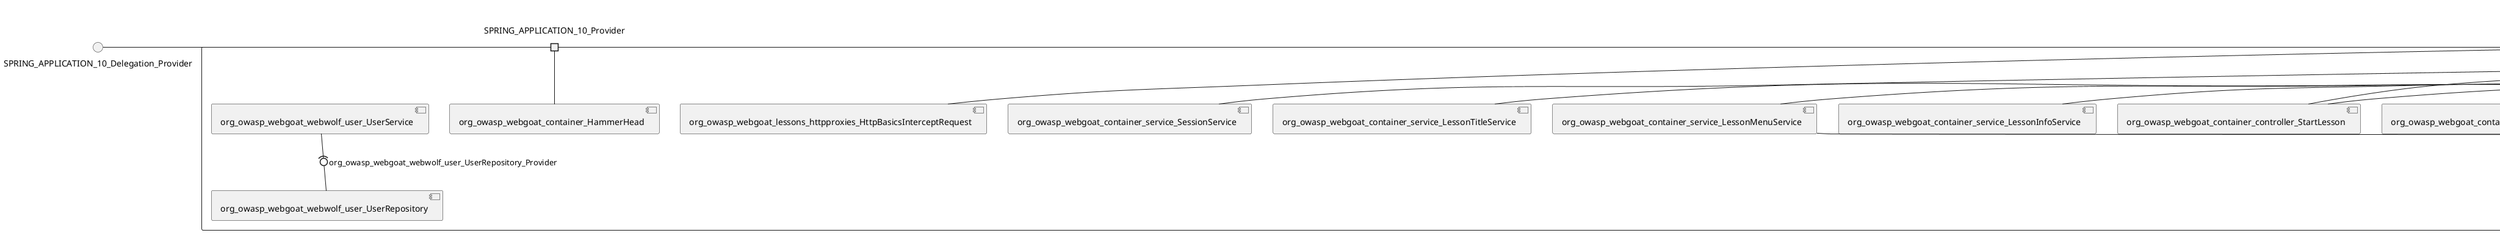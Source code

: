 @startuml
skinparam fixCircleLabelOverlapping true
skinparam componentStyle uml2
() SPRING_APPLICATION_10_Delegation_Provider
() SPRING_APPLICATION_11_Delegation_Provider
() SPRING_APPLICATION_12_Delegation_Provider
() SPRING_APPLICATION_13_Delegation_Provider
() SPRING_APPLICATION_14_Delegation_Provider
() SPRING_APPLICATION_15_Delegation_Provider
() SPRING_APPLICATION_16_Delegation_Provider
() SPRING_APPLICATION_2_Delegation_Provider
() SPRING_APPLICATION_3_Delegation_Provider
() SPRING_APPLICATION_4_Delegation_Provider
() SPRING_APPLICATION_5_Delegation_Provider
() SPRING_APPLICATION_6_Delegation_Provider
() SPRING_APPLICATION_7_Delegation_Provider
() SPRING_APPLICATION_8_Delegation_Provider
() SPRING_APPLICATION_9_Delegation_Provider
() SPRING_APPLICATION_BypassRestrictions_FieldRestrictions_POST_Delegation_Provider
() SPRING_APPLICATION_BypassRestrictions_frontendValidation_POST_Delegation_Provider
() SPRING_APPLICATION_ChromeDevTools_dummy_POST_Delegation_Provider
() SPRING_APPLICATION_ChromeDevTools_network_POST_Delegation_Provider
() SPRING_APPLICATION_CrossSiteScriptingStored_stored_xss_POST_Delegation_Provider
() SPRING_APPLICATION_CrossSiteScriptingStored_stored_xss_follow_up_POST_Delegation_Provider
() SPRING_APPLICATION_CrossSiteScripting_attack1_POST_Delegation_Provider
() SPRING_APPLICATION_CrossSiteScripting_attack3_POST_Delegation_Provider
() SPRING_APPLICATION_CrossSiteScripting_attack4_POST_Delegation_Provider
() SPRING_APPLICATION_CrossSiteScripting_attack5a_GET_Delegation_Provider
() SPRING_APPLICATION_CrossSiteScripting_attack6a_POST_Delegation_Provider
() SPRING_APPLICATION_CrossSiteScripting_dom_follow_up_POST_Delegation_Provider
() SPRING_APPLICATION_CrossSiteScripting_phone_home_xss_POST_Delegation_Provider
() SPRING_APPLICATION_CrossSiteScripting_quiz_GET_POST_Delegation_Provider
() SPRING_APPLICATION_Delegation_Provider
() SPRING_APPLICATION_GET_10_Delegation_Provider
() SPRING_APPLICATION_GET_11_Delegation_Provider
() SPRING_APPLICATION_GET_2_Delegation_Provider
() SPRING_APPLICATION_GET_3_Delegation_Provider
() SPRING_APPLICATION_GET_4_Delegation_Provider
() SPRING_APPLICATION_GET_5_Delegation_Provider
() SPRING_APPLICATION_GET_6_Delegation_Provider
() SPRING_APPLICATION_GET_7_Delegation_Provider
() SPRING_APPLICATION_GET_8_Delegation_Provider
() SPRING_APPLICATION_GET_9_Delegation_Provider
() SPRING_APPLICATION_GET_Delegation_Provider
() SPRING_APPLICATION_HtmlTampering_task_POST_Delegation_Provider
() SPRING_APPLICATION_HttpBasics_attack1_POST_Delegation_Provider
() SPRING_APPLICATION_HttpBasics_attack2_POST_Delegation_Provider
() SPRING_APPLICATION_IDOR_diff_attributes_POST_Delegation_Provider
() SPRING_APPLICATION_IDOR_login_POST_Delegation_Provider
() SPRING_APPLICATION_IDOR_profile_alt_path_POST_Delegation_Provider
() SPRING_APPLICATION_InsecureDeserialization_task_POST_Delegation_Provider
() SPRING_APPLICATION_InsecureLogin_Delegation_Provider
() SPRING_APPLICATION_JWT_decode_POST_Delegation_Provider
() SPRING_APPLICATION_JWT_jku_Delegation_Provider
() SPRING_APPLICATION_JWT_kid_Delegation_Provider
() SPRING_APPLICATION_JWT_quiz_GET_POST_Delegation_Provider
() SPRING_APPLICATION_JWT_refresh_Delegation_Provider
() SPRING_APPLICATION_JWT_secret_POST_Delegation_Provider
() SPRING_APPLICATION_JWT_votings_Delegation_Provider
() SPRING_APPLICATION_LogSpoofing_log_bleeding_POST_Delegation_Provider
() SPRING_APPLICATION_LogSpoofing_log_spoofing_POST_Delegation_Provider
() SPRING_APPLICATION_POST_10_Delegation_Provider
() SPRING_APPLICATION_POST_11_Delegation_Provider
() SPRING_APPLICATION_POST_12_Delegation_Provider
() SPRING_APPLICATION_POST_13_Delegation_Provider
() SPRING_APPLICATION_POST_14_Delegation_Provider
() SPRING_APPLICATION_POST_15_Delegation_Provider
() SPRING_APPLICATION_POST_16_Delegation_Provider
() SPRING_APPLICATION_POST_17_Delegation_Provider
() SPRING_APPLICATION_POST_18_Delegation_Provider
() SPRING_APPLICATION_POST_2_Delegation_Provider
() SPRING_APPLICATION_POST_3_Delegation_Provider
() SPRING_APPLICATION_POST_4_Delegation_Provider
() SPRING_APPLICATION_POST_5_Delegation_Provider
() SPRING_APPLICATION_POST_6_Delegation_Provider
() SPRING_APPLICATION_POST_7_Delegation_Provider
() SPRING_APPLICATION_POST_8_Delegation_Provider
() SPRING_APPLICATION_POST_9_Delegation_Provider
() SPRING_APPLICATION_POST_Delegation_Provider
() SPRING_APPLICATION_PUT_Delegation_Provider
() SPRING_APPLICATION_PasswordReset_ForgotPassword_create_password_reset_link_POST_Delegation_Provider
() SPRING_APPLICATION_PasswordReset_SecurityQuestions_POST_Delegation_Provider
() SPRING_APPLICATION_PasswordReset_reset_Delegation_Provider
() SPRING_APPLICATION_PasswordReset_simple_mail_reset_POST_Delegation_Provider
() SPRING_APPLICATION_PathTraversal_profile_picture_GET_Delegation_Provider
() SPRING_APPLICATION_PathTraversal_profile_picture_fix_GET_Delegation_Provider
() SPRING_APPLICATION_PathTraversal_profile_upload_POST_Delegation_Provider
() SPRING_APPLICATION_PathTraversal_profile_upload_fix_POST_Delegation_Provider
() SPRING_APPLICATION_PathTraversal_profile_upload_remove_user_input_POST_Delegation_Provider
() SPRING_APPLICATION_PathTraversal_random_POST_Delegation_Provider
() SPRING_APPLICATION_PathTraversal_random_picture_GET_Delegation_Provider
() SPRING_APPLICATION_PathTraversal_zip_slip_Delegation_Provider
() SPRING_APPLICATION_SSRF_task1_POST_Delegation_Provider
() SPRING_APPLICATION_SSRF_task2_POST_Delegation_Provider
() SPRING_APPLICATION_SecurePasswords_assignment_POST_Delegation_Provider
() SPRING_APPLICATION_SqlInjectionAdvanced_attack6a_POST_Delegation_Provider
() SPRING_APPLICATION_SqlInjectionAdvanced_attack6b_POST_Delegation_Provider
() SPRING_APPLICATION_SqlInjectionAdvanced_challenge_Login_POST_Delegation_Provider
() SPRING_APPLICATION_SqlInjectionAdvanced_challenge_PUT_Delegation_Provider
() SPRING_APPLICATION_SqlInjectionAdvanced_quiz_GET_POST_Delegation_Provider
() SPRING_APPLICATION_SqlInjectionMitigations_attack10a_POST_Delegation_Provider
() SPRING_APPLICATION_SqlInjectionMitigations_attack10b_POST_Delegation_Provider
() SPRING_APPLICATION_SqlInjectionMitigations_attack12a_POST_Delegation_Provider
() SPRING_APPLICATION_SqlInjectionMitigations_servers_GET_Delegation_Provider
() SPRING_APPLICATION_SqlInjection_assignment5a_POST_Delegation_Provider
() SPRING_APPLICATION_SqlInjection_assignment5b_POST_Delegation_Provider
() SPRING_APPLICATION_SqlInjection_attack10_POST_Delegation_Provider
() SPRING_APPLICATION_SqlInjection_attack2_POST_Delegation_Provider
() SPRING_APPLICATION_SqlInjection_attack3_POST_Delegation_Provider
() SPRING_APPLICATION_SqlInjection_attack4_POST_Delegation_Provider
() SPRING_APPLICATION_SqlInjection_attack5_POST_Delegation_Provider
() SPRING_APPLICATION_SqlInjection_attack8_POST_Delegation_Provider
() SPRING_APPLICATION_SqlInjection_attack9_POST_Delegation_Provider
() SPRING_APPLICATION_SqlOnlyInputValidationOnKeywords_attack_POST_Delegation_Provider
() SPRING_APPLICATION_SqlOnlyInputValidation_attack_POST_Delegation_Provider
() SPRING_APPLICATION_VulnerableComponents_attack1_POST_Delegation_Provider
() SPRING_APPLICATION_WebWolf_GET_Delegation_Provider
() SPRING_APPLICATION_WebWolf_landing_Delegation_Provider
() SPRING_APPLICATION_WebWolf_mail_Delegation_Provider
() SPRING_APPLICATION_challenge_1_POST_Delegation_Provider
() SPRING_APPLICATION_challenge_5_POST_Delegation_Provider
() SPRING_APPLICATION_challenge_7_Delegation_Provider
() SPRING_APPLICATION_challenge_8_Delegation_Provider
() SPRING_APPLICATION_challenge_logo_Delegation_Provider
() SPRING_APPLICATION_cia_quiz_GET_POST_Delegation_Provider
() SPRING_APPLICATION_clientSideFiltering_attack1_POST_Delegation_Provider
() SPRING_APPLICATION_clientSideFiltering_challenge_store_coupons_GET_Delegation_Provider
() SPRING_APPLICATION_clientSideFiltering_getItForFree_POST_Delegation_Provider
() SPRING_APPLICATION_clientSideFiltering_salaries_GET_Delegation_Provider
() SPRING_APPLICATION_crypto_encoding_basic_auth_POST_Delegation_Provider
() SPRING_APPLICATION_crypto_encoding_xor_POST_Delegation_Provider
() SPRING_APPLICATION_crypto_hashing_POST_Delegation_Provider
() SPRING_APPLICATION_crypto_secure_defaults_POST_Delegation_Provider
() SPRING_APPLICATION_crypto_signing_verify_POST_Delegation_Provider
() SPRING_APPLICATION_csrf_feedback_message_POST_Delegation_Provider
() SPRING_APPLICATION_csrf_review_POST_Delegation_Provider
() SPRING_APPLICATION_files_GET_Delegation_Provider
() SPRING_APPLICATION_fileupload_POST_Delegation_Provider
() SPRING_APPLICATION_jwt_Delegation_Provider
() SPRING_APPLICATION_landing_Delegation_Provider
() SPRING_APPLICATION_lesson_template_Delegation_Provider
() SPRING_APPLICATION_login_oauth_mvc_GET_Delegation_Provider
() SPRING_APPLICATION_mail_DELETE_GET_POST_Delegation_Provider
() SPRING_APPLICATION_register_mvc_POST_Delegation_Provider
() SPRING_APPLICATION_registration_GET_Delegation_Provider
() SPRING_APPLICATION_requests_GET_Delegation_Provider
() SPRING_APPLICATION_scoreboard_data_GET_Delegation_Provider
() SPRING_APPLICATION_server_directory_GET_Delegation_Provider
() SPRING_APPLICATION_service_debug_labels_mvc_Delegation_Provider
() SPRING_APPLICATION_service_lessonoverview_mvc_Delegation_Provider
() SPRING_APPLICATION_xxe_comments_GET_Delegation_Provider
rectangle System {
[org_owasp_webgoat_container_HammerHead] [[webgoat-webgoat.repository#_CWMjWkyIEe-FrLwojUQ86g]]
[org_owasp_webgoat_container_WebWolfRedirect] [[webgoat-webgoat.repository#_CWMjWkyIEe-FrLwojUQ86g]]
[org_owasp_webgoat_container_controller_StartLesson] [[webgoat-webgoat.repository#_CWMjWkyIEe-FrLwojUQ86g]]
[org_owasp_webgoat_container_controller_Welcome] [[webgoat-webgoat.repository#_CWMjWkyIEe-FrLwojUQ86g]]
[org_owasp_webgoat_container_i18n_PluginMessages_Provider] [[webgoat-webgoat.repository#_CWMjWkyIEe-FrLwojUQ86g]]
[org_owasp_webgoat_container_report_ReportCardController] [[webgoat-webgoat.repository#_CWMjWkyIEe-FrLwojUQ86g]]
[org_owasp_webgoat_container_service_EnvironmentService] [[webgoat-webgoat.repository#_CWMjWkyIEe-FrLwojUQ86g]]
[org_owasp_webgoat_container_service_HintService] [[webgoat-webgoat.repository#_CWMjWkyIEe-FrLwojUQ86g]]
[org_owasp_webgoat_container_service_LabelDebugService] [[webgoat-webgoat.repository#_CWMjWkyIEe-FrLwojUQ86g]]
[org_owasp_webgoat_container_service_LabelService] [[webgoat-webgoat.repository#_CWMjWkyIEe-FrLwojUQ86g]]
[org_owasp_webgoat_container_service_LessonInfoService] [[webgoat-webgoat.repository#_CWMjWkyIEe-FrLwojUQ86g]]
[org_owasp_webgoat_container_service_LessonMenuService] [[webgoat-webgoat.repository#_CWMjWkyIEe-FrLwojUQ86g]]
[org_owasp_webgoat_container_service_LessonProgressService] [[webgoat-webgoat.repository#_CWMjWkyIEe-FrLwojUQ86g]]
[org_owasp_webgoat_container_service_LessonTitleService] [[webgoat-webgoat.repository#_CWMjWkyIEe-FrLwojUQ86g]]
[org_owasp_webgoat_container_service_RestartLessonService] [[webgoat-webgoat.repository#_CWMjWkyIEe-FrLwojUQ86g]]
[org_owasp_webgoat_container_service_SessionService] [[webgoat-webgoat.repository#_CWMjWkyIEe-FrLwojUQ86g]]
[org_owasp_webgoat_container_session_UserSessionData_Provider] [[webgoat-webgoat.repository#_CWMjWkyIEe-FrLwojUQ86g]]
[org_owasp_webgoat_container_session_WebSession_Provider] [[webgoat-webgoat.repository#_CWMjWkyIEe-FrLwojUQ86g]]
[org_owasp_webgoat_container_users_RegistrationController] [[webgoat-webgoat.repository#_CWMjWkyIEe-FrLwojUQ86g]]
[org_owasp_webgoat_container_users_Scoreboard] [[webgoat-webgoat.repository#_CWMjWkyIEe-FrLwojUQ86g]]
[org_owasp_webgoat_container_users_UserProgressRepository] [[webgoat-webgoat.repository#_CWMjWkyIEe-FrLwojUQ86g]]
[org_owasp_webgoat_container_users_UserRepository] [[webgoat-webgoat.repository#_CWMjWkyIEe-FrLwojUQ86g]]
[org_owasp_webgoat_container_users_UserService] [[webgoat-webgoat.repository#_CWMjWkyIEe-FrLwojUQ86g]]
[org_owasp_webgoat_lessons_authbypass_VerifyAccount] [[webgoat-webgoat.repository#_CWMjWkyIEe-FrLwojUQ86g]]
[org_owasp_webgoat_lessons_bypassrestrictions_BypassRestrictionsFieldRestrictions] [[webgoat-webgoat.repository#_CWMjWkyIEe-FrLwojUQ86g]]
[org_owasp_webgoat_lessons_bypassrestrictions_BypassRestrictionsFrontendValidation] [[webgoat-webgoat.repository#_CWMjWkyIEe-FrLwojUQ86g]]
[org_owasp_webgoat_lessons_challenges_FlagController] [[webgoat-webgoat.repository#_CWMjWkyIEe-FrLwojUQ86g]]
[org_owasp_webgoat_lessons_challenges_challenge1_Assignment1] [[webgoat-webgoat.repository#_CWMjWkyIEe-FrLwojUQ86g]]
[org_owasp_webgoat_lessons_challenges_challenge1_ImageServlet] [[webgoat-webgoat.repository#_CWMjWkyIEe-FrLwojUQ86g]]
[org_owasp_webgoat_lessons_challenges_challenge5_Assignment5] [[webgoat-webgoat.repository#_CWMjWkyIEe-FrLwojUQ86g]]
[org_owasp_webgoat_lessons_challenges_challenge7_Assignment7] [[webgoat-webgoat.repository#_CWMjWkyIEe-FrLwojUQ86g]]
[org_owasp_webgoat_lessons_challenges_challenge8_Assignment8] [[webgoat-webgoat.repository#_CWMjWkyIEe-FrLwojUQ86g]]
[org_owasp_webgoat_lessons_chromedevtools_NetworkDummy] [[webgoat-webgoat.repository#_CWMjWkyIEe-FrLwojUQ86g]]
[org_owasp_webgoat_lessons_chromedevtools_NetworkLesson] [[webgoat-webgoat.repository#_CWMjWkyIEe-FrLwojUQ86g]]
[org_owasp_webgoat_lessons_cia_CIAQuiz] [[webgoat-webgoat.repository#_CWMjWkyIEe-FrLwojUQ86g]]
[org_owasp_webgoat_lessons_clientsidefiltering_ClientSideFilteringAssignment] [[webgoat-webgoat.repository#_CWMjWkyIEe-FrLwojUQ86g]]
[org_owasp_webgoat_lessons_clientsidefiltering_ClientSideFilteringFreeAssignment] [[webgoat-webgoat.repository#_CWMjWkyIEe-FrLwojUQ86g]]
[org_owasp_webgoat_lessons_clientsidefiltering_Salaries] [[webgoat-webgoat.repository#_CWMjWkyIEe-FrLwojUQ86g]]
[org_owasp_webgoat_lessons_clientsidefiltering_ShopEndpoint] [[webgoat-webgoat.repository#_CWMjWkyIEe-FrLwojUQ86g]]
[org_owasp_webgoat_lessons_cryptography_EncodingAssignment] [[webgoat-webgoat.repository#_CWMjWkyIEe-FrLwojUQ86g]]
[org_owasp_webgoat_lessons_cryptography_HashingAssignment] [[webgoat-webgoat.repository#_CWMjWkyIEe-FrLwojUQ86g]]
[org_owasp_webgoat_lessons_cryptography_SecureDefaultsAssignment] [[webgoat-webgoat.repository#_CWMjWkyIEe-FrLwojUQ86g]]
[org_owasp_webgoat_lessons_cryptography_SigningAssignment] [[webgoat-webgoat.repository#_CWMjWkyIEe-FrLwojUQ86g]]
[org_owasp_webgoat_lessons_cryptography_XOREncodingAssignment] [[webgoat-webgoat.repository#_CWMjWkyIEe-FrLwojUQ86g]]
[org_owasp_webgoat_lessons_csrf_CSRFConfirmFlag1] [[webgoat-webgoat.repository#_CWMjWkyIEe-FrLwojUQ86g]]
[org_owasp_webgoat_lessons_csrf_CSRFFeedback] [[webgoat-webgoat.repository#_CWMjWkyIEe-FrLwojUQ86g]]
[org_owasp_webgoat_lessons_csrf_CSRFGetFlag] [[webgoat-webgoat.repository#_CWMjWkyIEe-FrLwojUQ86g]]
[org_owasp_webgoat_lessons_csrf_CSRFLogin] [[webgoat-webgoat.repository#_CWMjWkyIEe-FrLwojUQ86g]]
[org_owasp_webgoat_lessons_csrf_ForgedReviews] [[webgoat-webgoat.repository#_CWMjWkyIEe-FrLwojUQ86g]]
[org_owasp_webgoat_lessons_csrf_ObjectMapper_Provider] [[webgoat-webgoat.repository#_CWMjWkyIEe-FrLwojUQ86g]]
[org_owasp_webgoat_lessons_deserialization_InsecureDeserializationTask] [[webgoat-webgoat.repository#_CWMjWkyIEe-FrLwojUQ86g]]
[org_owasp_webgoat_lessons_hijacksession_HijackSessionAssignment] [[webgoat-webgoat.repository#_CWMjWkyIEe-FrLwojUQ86g]]
[org_owasp_webgoat_lessons_hijacksession_cas_HijackSessionAuthenticationProvider] [[webgoat-webgoat.repository#_CWMjWkyIEe-FrLwojUQ86g]]
[org_owasp_webgoat_lessons_htmltampering_HtmlTamperingTask] [[webgoat-webgoat.repository#_CWMjWkyIEe-FrLwojUQ86g]]
[org_owasp_webgoat_lessons_httpbasics_HttpBasicsLesson] [[webgoat-webgoat.repository#_CWMjWkyIEe-FrLwojUQ86g]]
[org_owasp_webgoat_lessons_httpbasics_HttpBasicsQuiz] [[webgoat-webgoat.repository#_CWMjWkyIEe-FrLwojUQ86g]]
[org_owasp_webgoat_lessons_httpproxies_HttpBasicsInterceptRequest] [[webgoat-webgoat.repository#_CWMjWkyIEe-FrLwojUQ86g]]
[org_owasp_webgoat_lessons_idor_IDORDiffAttributes] [[webgoat-webgoat.repository#_CWMjWkyIEe-FrLwojUQ86g]]
[org_owasp_webgoat_lessons_idor_IDOREditOtherProfile] [[webgoat-webgoat.repository#_CWMjWkyIEe-FrLwojUQ86g]]
[org_owasp_webgoat_lessons_idor_IDORLogin] [[webgoat-webgoat.repository#_CWMjWkyIEe-FrLwojUQ86g]]
[org_owasp_webgoat_lessons_idor_IDORViewOtherProfile] [[webgoat-webgoat.repository#_CWMjWkyIEe-FrLwojUQ86g]]
[org_owasp_webgoat_lessons_idor_IDORViewOwnProfile] [[webgoat-webgoat.repository#_CWMjWkyIEe-FrLwojUQ86g]]
[org_owasp_webgoat_lessons_idor_IDORViewOwnProfileAltUrl] [[webgoat-webgoat.repository#_CWMjWkyIEe-FrLwojUQ86g]]
[org_owasp_webgoat_lessons_insecurelogin_InsecureLoginTask] [[webgoat-webgoat.repository#_CWMjWkyIEe-FrLwojUQ86g]]
[org_owasp_webgoat_lessons_jwt_JWTDecodeEndpoint] [[webgoat-webgoat.repository#_CWMjWkyIEe-FrLwojUQ86g]]
[org_owasp_webgoat_lessons_jwt_JWTQuiz] [[webgoat-webgoat.repository#_CWMjWkyIEe-FrLwojUQ86g]]
[org_owasp_webgoat_lessons_jwt_JWTRefreshEndpoint] [[webgoat-webgoat.repository#_CWMjWkyIEe-FrLwojUQ86g]]
[org_owasp_webgoat_lessons_jwt_JWTSecretKeyEndpoint] [[webgoat-webgoat.repository#_CWMjWkyIEe-FrLwojUQ86g]]
[org_owasp_webgoat_lessons_jwt_JWTVotesEndpoint] [[webgoat-webgoat.repository#_CWMjWkyIEe-FrLwojUQ86g]]
[org_owasp_webgoat_lessons_jwt_claimmisuse_JWTHeaderJKUEndpoint] [[webgoat-webgoat.repository#_CWMjWkyIEe-FrLwojUQ86g]]
[org_owasp_webgoat_lessons_jwt_claimmisuse_JWTHeaderKIDEndpoint] [[webgoat-webgoat.repository#_CWMjWkyIEe-FrLwojUQ86g]]
[org_owasp_webgoat_lessons_lessontemplate_SampleAttack] [[webgoat-webgoat.repository#_CWMjWkyIEe-FrLwojUQ86g]]
[org_owasp_webgoat_lessons_logging_LogBleedingTask] [[webgoat-webgoat.repository#_CWMjWkyIEe-FrLwojUQ86g]]
[org_owasp_webgoat_lessons_logging_LogSpoofingTask] [[webgoat-webgoat.repository#_CWMjWkyIEe-FrLwojUQ86g]]
[org_owasp_webgoat_lessons_missingac_MissingFunctionACHiddenMenus] [[webgoat-webgoat.repository#_CWMjWkyIEe-FrLwojUQ86g]]
[org_owasp_webgoat_lessons_missingac_MissingFunctionACUsers] [[webgoat-webgoat.repository#_CWMjWkyIEe-FrLwojUQ86g]]
[org_owasp_webgoat_lessons_missingac_MissingFunctionACYourHash] [[webgoat-webgoat.repository#_CWMjWkyIEe-FrLwojUQ86g]]
[org_owasp_webgoat_lessons_missingac_MissingFunctionACYourHashAdmin] [[webgoat-webgoat.repository#_CWMjWkyIEe-FrLwojUQ86g]]
[org_owasp_webgoat_lessons_passwordreset_QuestionsAssignment] [[webgoat-webgoat.repository#_CWMjWkyIEe-FrLwojUQ86g]]
[org_owasp_webgoat_lessons_passwordreset_ResetLinkAssignment] [[webgoat-webgoat.repository#_CWMjWkyIEe-FrLwojUQ86g]]
[org_owasp_webgoat_lessons_passwordreset_ResetLinkAssignmentForgotPassword] [[webgoat-webgoat.repository#_CWMjWkyIEe-FrLwojUQ86g]]
[org_owasp_webgoat_lessons_passwordreset_SecurityQuestionAssignment] [[webgoat-webgoat.repository#_CWMjWkyIEe-FrLwojUQ86g]]
[org_owasp_webgoat_lessons_passwordreset_SimpleMailAssignment] [[webgoat-webgoat.repository#_CWMjWkyIEe-FrLwojUQ86g]]
[org_owasp_webgoat_lessons_passwordreset_TriedQuestions] [[webgoat-webgoat.repository#_CWMjWkyIEe-FrLwojUQ86g]]
[org_owasp_webgoat_lessons_pathtraversal_ProfileUpload] [[webgoat-webgoat.repository#_CWMjWkyIEe-FrLwojUQ86g]]
[org_owasp_webgoat_lessons_pathtraversal_ProfileUploadFix] [[webgoat-webgoat.repository#_CWMjWkyIEe-FrLwojUQ86g]]
[org_owasp_webgoat_lessons_pathtraversal_ProfileUploadRemoveUserInput] [[webgoat-webgoat.repository#_CWMjWkyIEe-FrLwojUQ86g]]
[org_owasp_webgoat_lessons_pathtraversal_ProfileUploadRetrieval] [[webgoat-webgoat.repository#_CWMjWkyIEe-FrLwojUQ86g]]
[org_owasp_webgoat_lessons_pathtraversal_ProfileZipSlip] [[webgoat-webgoat.repository#_CWMjWkyIEe-FrLwojUQ86g]]
[org_owasp_webgoat_lessons_securepasswords_SecurePasswordsAssignment] [[webgoat-webgoat.repository#_CWMjWkyIEe-FrLwojUQ86g]]
[org_owasp_webgoat_lessons_spoofcookie_SpoofCookieAssignment] [[webgoat-webgoat.repository#_CWMjWkyIEe-FrLwojUQ86g]]
[org_owasp_webgoat_lessons_sqlinjection_advanced_SqlInjectionChallenge] [[webgoat-webgoat.repository#_CWMjWkyIEe-FrLwojUQ86g]]
[org_owasp_webgoat_lessons_sqlinjection_advanced_SqlInjectionChallengeLogin] [[webgoat-webgoat.repository#_CWMjWkyIEe-FrLwojUQ86g]]
[org_owasp_webgoat_lessons_sqlinjection_advanced_SqlInjectionLesson6a] [[webgoat-webgoat.repository#_CWMjWkyIEe-FrLwojUQ86g]]
[org_owasp_webgoat_lessons_sqlinjection_advanced_SqlInjectionLesson6b] [[webgoat-webgoat.repository#_CWMjWkyIEe-FrLwojUQ86g]]
[org_owasp_webgoat_lessons_sqlinjection_advanced_SqlInjectionQuiz] [[webgoat-webgoat.repository#_CWMjWkyIEe-FrLwojUQ86g]]
[org_owasp_webgoat_lessons_sqlinjection_introduction_SqlInjectionLesson10] [[webgoat-webgoat.repository#_CWMjWkyIEe-FrLwojUQ86g]]
[org_owasp_webgoat_lessons_sqlinjection_introduction_SqlInjectionLesson2] [[webgoat-webgoat.repository#_CWMjWkyIEe-FrLwojUQ86g]]
[org_owasp_webgoat_lessons_sqlinjection_introduction_SqlInjectionLesson3] [[webgoat-webgoat.repository#_CWMjWkyIEe-FrLwojUQ86g]]
[org_owasp_webgoat_lessons_sqlinjection_introduction_SqlInjectionLesson4] [[webgoat-webgoat.repository#_CWMjWkyIEe-FrLwojUQ86g]]
[org_owasp_webgoat_lessons_sqlinjection_introduction_SqlInjectionLesson5] [[webgoat-webgoat.repository#_CWMjWkyIEe-FrLwojUQ86g]]
[org_owasp_webgoat_lessons_sqlinjection_introduction_SqlInjectionLesson5a] [[webgoat-webgoat.repository#_CWMjWkyIEe-FrLwojUQ86g]]
[org_owasp_webgoat_lessons_sqlinjection_introduction_SqlInjectionLesson5b] [[webgoat-webgoat.repository#_CWMjWkyIEe-FrLwojUQ86g]]
[org_owasp_webgoat_lessons_sqlinjection_introduction_SqlInjectionLesson8] [[webgoat-webgoat.repository#_CWMjWkyIEe-FrLwojUQ86g]]
[org_owasp_webgoat_lessons_sqlinjection_introduction_SqlInjectionLesson9] [[webgoat-webgoat.repository#_CWMjWkyIEe-FrLwojUQ86g]]
[org_owasp_webgoat_lessons_sqlinjection_mitigation_Servers] [[webgoat-webgoat.repository#_CWMjWkyIEe-FrLwojUQ86g]]
[org_owasp_webgoat_lessons_sqlinjection_mitigation_SqlInjectionLesson10a] [[webgoat-webgoat.repository#_CWMjWkyIEe-FrLwojUQ86g]]
[org_owasp_webgoat_lessons_sqlinjection_mitigation_SqlInjectionLesson10b] [[webgoat-webgoat.repository#_CWMjWkyIEe-FrLwojUQ86g]]
[org_owasp_webgoat_lessons_sqlinjection_mitigation_SqlInjectionLesson13] [[webgoat-webgoat.repository#_CWMjWkyIEe-FrLwojUQ86g]]
[org_owasp_webgoat_lessons_sqlinjection_mitigation_SqlOnlyInputValidation] [[webgoat-webgoat.repository#_CWMjWkyIEe-FrLwojUQ86g]]
[org_owasp_webgoat_lessons_sqlinjection_mitigation_SqlOnlyInputValidationOnKeywords] [[webgoat-webgoat.repository#_CWMjWkyIEe-FrLwojUQ86g]]
[org_owasp_webgoat_lessons_ssrf_SSRFTask1] [[webgoat-webgoat.repository#_CWMjWkyIEe-FrLwojUQ86g]]
[org_owasp_webgoat_lessons_ssrf_SSRFTask2] [[webgoat-webgoat.repository#_CWMjWkyIEe-FrLwojUQ86g]]
[org_owasp_webgoat_lessons_vulnerablecomponents_VulnerableComponentsLesson] [[webgoat-webgoat.repository#_CWMjWkyIEe-FrLwojUQ86g]]
[org_owasp_webgoat_lessons_webwolfintroduction_LandingAssignment] [[webgoat-webgoat.repository#_CWMjWkyIEe-FrLwojUQ86g]]
[org_owasp_webgoat_lessons_webwolfintroduction_MailAssignment] [[webgoat-webgoat.repository#_CWMjWkyIEe-FrLwojUQ86g]]
[org_owasp_webgoat_lessons_xss_CrossSiteScriptingLesson1] [[webgoat-webgoat.repository#_CWMjWkyIEe-FrLwojUQ86g]]
[org_owasp_webgoat_lessons_xss_CrossSiteScriptingLesson3] [[webgoat-webgoat.repository#_CWMjWkyIEe-FrLwojUQ86g]]
[org_owasp_webgoat_lessons_xss_CrossSiteScriptingLesson4] [[webgoat-webgoat.repository#_CWMjWkyIEe-FrLwojUQ86g]]
[org_owasp_webgoat_lessons_xss_CrossSiteScriptingLesson5a] [[webgoat-webgoat.repository#_CWMjWkyIEe-FrLwojUQ86g]]
[org_owasp_webgoat_lessons_xss_CrossSiteScriptingLesson6a] [[webgoat-webgoat.repository#_CWMjWkyIEe-FrLwojUQ86g]]
[org_owasp_webgoat_lessons_xss_CrossSiteScriptingQuiz] [[webgoat-webgoat.repository#_CWMjWkyIEe-FrLwojUQ86g]]
[org_owasp_webgoat_lessons_xss_DOMCrossSiteScripting] [[webgoat-webgoat.repository#_CWMjWkyIEe-FrLwojUQ86g]]
[org_owasp_webgoat_lessons_xss_DOMCrossSiteScriptingVerifier] [[webgoat-webgoat.repository#_CWMjWkyIEe-FrLwojUQ86g]]
[org_owasp_webgoat_lessons_xss_stored_StoredCrossSiteScriptingVerifier] [[webgoat-webgoat.repository#_CWMjWkyIEe-FrLwojUQ86g]]
[org_owasp_webgoat_lessons_xss_stored_StoredXssComments] [[webgoat-webgoat.repository#_CWMjWkyIEe-FrLwojUQ86g]]
[org_owasp_webgoat_lessons_xxe_BlindSendFileAssignment] [[webgoat-webgoat.repository#_CWMjWkyIEe-FrLwojUQ86g]]
[org_owasp_webgoat_lessons_xxe_CommentsCache] [[webgoat-webgoat.repository#_CWMjWkyIEe-FrLwojUQ86g]]
[org_owasp_webgoat_lessons_xxe_CommentsEndpoint] [[webgoat-webgoat.repository#_CWMjWkyIEe-FrLwojUQ86g]]
[org_owasp_webgoat_lessons_xxe_ContentTypeAssignment] [[webgoat-webgoat.repository#_CWMjWkyIEe-FrLwojUQ86g]]
[org_owasp_webgoat_lessons_xxe_SimpleXXE] [[webgoat-webgoat.repository#_CWMjWkyIEe-FrLwojUQ86g]]
[org_owasp_webgoat_webwolf_FileServer] [[webgoat-webgoat.repository#_CWMjWkyIEe-FrLwojUQ86g]]
[org_owasp_webgoat_webwolf_jwt_JWTController] [[webgoat-webgoat.repository#_CWMjWkyIEe-FrLwojUQ86g]]
[org_owasp_webgoat_webwolf_mailbox_MailboxController] [[webgoat-webgoat.repository#_CWMjWkyIEe-FrLwojUQ86g]]
[org_owasp_webgoat_webwolf_mailbox_MailboxRepository] [[webgoat-webgoat.repository#_CWMjWkyIEe-FrLwojUQ86g]]
[org_owasp_webgoat_webwolf_requests_LandingPage] [[webgoat-webgoat.repository#_CWMjWkyIEe-FrLwojUQ86g]]
[org_owasp_webgoat_webwolf_requests_Requests] [[webgoat-webgoat.repository#_CWMjWkyIEe-FrLwojUQ86g]]
[org_owasp_webgoat_webwolf_user_UserRepository] [[webgoat-webgoat.repository#_CWMjWkyIEe-FrLwojUQ86g]]
[org_owasp_webgoat_webwolf_user_UserService] [[webgoat-webgoat.repository#_CWMjWkyIEe-FrLwojUQ86g]]
port SPRING_APPLICATION_10_Provider
SPRING_APPLICATION_10_Delegation_Provider - SPRING_APPLICATION_10_Provider
SPRING_APPLICATION_10_Provider - [org_owasp_webgoat_container_HammerHead]
port SPRING_APPLICATION_11_Provider
SPRING_APPLICATION_11_Delegation_Provider - SPRING_APPLICATION_11_Provider
SPRING_APPLICATION_11_Provider - [org_owasp_webgoat_lessons_httpproxies_HttpBasicsInterceptRequest]
port SPRING_APPLICATION_12_Provider
SPRING_APPLICATION_12_Delegation_Provider - SPRING_APPLICATION_12_Provider
SPRING_APPLICATION_12_Provider - [org_owasp_webgoat_container_service_LabelDebugService]
port SPRING_APPLICATION_13_Provider
SPRING_APPLICATION_13_Delegation_Provider - SPRING_APPLICATION_13_Provider
SPRING_APPLICATION_13_Provider - [org_owasp_webgoat_container_service_SessionService]
port SPRING_APPLICATION_14_Provider
SPRING_APPLICATION_14_Delegation_Provider - SPRING_APPLICATION_14_Provider
SPRING_APPLICATION_14_Provider - [org_owasp_webgoat_container_service_LessonTitleService]
port SPRING_APPLICATION_15_Provider
SPRING_APPLICATION_15_Delegation_Provider - SPRING_APPLICATION_15_Provider
SPRING_APPLICATION_15_Provider - [org_owasp_webgoat_lessons_cryptography_SigningAssignment]
port SPRING_APPLICATION_16_Provider
SPRING_APPLICATION_16_Delegation_Provider - SPRING_APPLICATION_16_Provider
SPRING_APPLICATION_16_Provider - [org_owasp_webgoat_lessons_xxe_SimpleXXE]
port SPRING_APPLICATION_2_Provider
SPRING_APPLICATION_2_Delegation_Provider - SPRING_APPLICATION_2_Provider
SPRING_APPLICATION_2_Provider - [org_owasp_webgoat_container_service_LessonMenuService]
port SPRING_APPLICATION_3_Provider
SPRING_APPLICATION_3_Delegation_Provider - SPRING_APPLICATION_3_Provider
SPRING_APPLICATION_3_Provider - [org_owasp_webgoat_container_service_LessonInfoService]
port SPRING_APPLICATION_4_Provider
SPRING_APPLICATION_4_Delegation_Provider - SPRING_APPLICATION_4_Provider
SPRING_APPLICATION_4_Provider - [org_owasp_webgoat_container_controller_StartLesson]
port SPRING_APPLICATION_5_Provider
SPRING_APPLICATION_5_Delegation_Provider - SPRING_APPLICATION_5_Provider
SPRING_APPLICATION_5_Provider - [org_owasp_webgoat_lessons_jwt_JWTSecretKeyEndpoint]
port SPRING_APPLICATION_6_Provider
SPRING_APPLICATION_6_Delegation_Provider - SPRING_APPLICATION_6_Provider
SPRING_APPLICATION_6_Provider - [org_owasp_webgoat_webwolf_FileServer]
port SPRING_APPLICATION_7_Provider
SPRING_APPLICATION_7_Delegation_Provider - SPRING_APPLICATION_7_Provider
SPRING_APPLICATION_7_Provider - [org_owasp_webgoat_container_controller_StartLesson]
port SPRING_APPLICATION_8_Provider
SPRING_APPLICATION_8_Delegation_Provider - SPRING_APPLICATION_8_Provider
SPRING_APPLICATION_8_Provider - [org_owasp_webgoat_lessons_cryptography_HashingAssignment]
port SPRING_APPLICATION_9_Provider
SPRING_APPLICATION_9_Delegation_Provider - SPRING_APPLICATION_9_Provider
SPRING_APPLICATION_9_Provider - [org_owasp_webgoat_container_service_RestartLessonService]
port SPRING_APPLICATION_BypassRestrictions_FieldRestrictions_POST_Provider
SPRING_APPLICATION_BypassRestrictions_FieldRestrictions_POST_Delegation_Provider - SPRING_APPLICATION_BypassRestrictions_FieldRestrictions_POST_Provider
SPRING_APPLICATION_BypassRestrictions_FieldRestrictions_POST_Provider - [org_owasp_webgoat_lessons_bypassrestrictions_BypassRestrictionsFieldRestrictions]
port SPRING_APPLICATION_BypassRestrictions_frontendValidation_POST_Provider
SPRING_APPLICATION_BypassRestrictions_frontendValidation_POST_Delegation_Provider - SPRING_APPLICATION_BypassRestrictions_frontendValidation_POST_Provider
SPRING_APPLICATION_BypassRestrictions_frontendValidation_POST_Provider - [org_owasp_webgoat_lessons_bypassrestrictions_BypassRestrictionsFrontendValidation]
port SPRING_APPLICATION_ChromeDevTools_dummy_POST_Provider
SPRING_APPLICATION_ChromeDevTools_dummy_POST_Delegation_Provider - SPRING_APPLICATION_ChromeDevTools_dummy_POST_Provider
SPRING_APPLICATION_ChromeDevTools_dummy_POST_Provider - [org_owasp_webgoat_lessons_chromedevtools_NetworkDummy]
port SPRING_APPLICATION_ChromeDevTools_network_POST_Provider
SPRING_APPLICATION_ChromeDevTools_network_POST_Delegation_Provider - SPRING_APPLICATION_ChromeDevTools_network_POST_Provider
SPRING_APPLICATION_ChromeDevTools_network_POST_Provider - [org_owasp_webgoat_lessons_chromedevtools_NetworkLesson]
port SPRING_APPLICATION_CrossSiteScriptingStored_stored_xss_POST_Provider
SPRING_APPLICATION_CrossSiteScriptingStored_stored_xss_POST_Delegation_Provider - SPRING_APPLICATION_CrossSiteScriptingStored_stored_xss_POST_Provider
SPRING_APPLICATION_CrossSiteScriptingStored_stored_xss_POST_Provider - [org_owasp_webgoat_lessons_xss_stored_StoredXssComments]
port SPRING_APPLICATION_CrossSiteScriptingStored_stored_xss_follow_up_POST_Provider
SPRING_APPLICATION_CrossSiteScriptingStored_stored_xss_follow_up_POST_Delegation_Provider - SPRING_APPLICATION_CrossSiteScriptingStored_stored_xss_follow_up_POST_Provider
SPRING_APPLICATION_CrossSiteScriptingStored_stored_xss_follow_up_POST_Provider - [org_owasp_webgoat_lessons_xss_stored_StoredCrossSiteScriptingVerifier]
port SPRING_APPLICATION_CrossSiteScripting_attack1_POST_Provider
SPRING_APPLICATION_CrossSiteScripting_attack1_POST_Delegation_Provider - SPRING_APPLICATION_CrossSiteScripting_attack1_POST_Provider
SPRING_APPLICATION_CrossSiteScripting_attack1_POST_Provider - [org_owasp_webgoat_lessons_xss_CrossSiteScriptingLesson1]
port SPRING_APPLICATION_CrossSiteScripting_attack3_POST_Provider
SPRING_APPLICATION_CrossSiteScripting_attack3_POST_Delegation_Provider - SPRING_APPLICATION_CrossSiteScripting_attack3_POST_Provider
SPRING_APPLICATION_CrossSiteScripting_attack3_POST_Provider - [org_owasp_webgoat_lessons_xss_CrossSiteScriptingLesson3]
port SPRING_APPLICATION_CrossSiteScripting_attack4_POST_Provider
SPRING_APPLICATION_CrossSiteScripting_attack4_POST_Delegation_Provider - SPRING_APPLICATION_CrossSiteScripting_attack4_POST_Provider
SPRING_APPLICATION_CrossSiteScripting_attack4_POST_Provider - [org_owasp_webgoat_lessons_xss_CrossSiteScriptingLesson4]
port SPRING_APPLICATION_CrossSiteScripting_attack5a_GET_Provider
SPRING_APPLICATION_CrossSiteScripting_attack5a_GET_Delegation_Provider - SPRING_APPLICATION_CrossSiteScripting_attack5a_GET_Provider
SPRING_APPLICATION_CrossSiteScripting_attack5a_GET_Provider - [org_owasp_webgoat_lessons_xss_CrossSiteScriptingLesson5a]
port SPRING_APPLICATION_CrossSiteScripting_attack6a_POST_Provider
SPRING_APPLICATION_CrossSiteScripting_attack6a_POST_Delegation_Provider - SPRING_APPLICATION_CrossSiteScripting_attack6a_POST_Provider
SPRING_APPLICATION_CrossSiteScripting_attack6a_POST_Provider - [org_owasp_webgoat_lessons_xss_CrossSiteScriptingLesson6a]
port SPRING_APPLICATION_CrossSiteScripting_dom_follow_up_POST_Provider
SPRING_APPLICATION_CrossSiteScripting_dom_follow_up_POST_Delegation_Provider - SPRING_APPLICATION_CrossSiteScripting_dom_follow_up_POST_Provider
SPRING_APPLICATION_CrossSiteScripting_dom_follow_up_POST_Provider - [org_owasp_webgoat_lessons_xss_DOMCrossSiteScriptingVerifier]
port SPRING_APPLICATION_CrossSiteScripting_phone_home_xss_POST_Provider
SPRING_APPLICATION_CrossSiteScripting_phone_home_xss_POST_Delegation_Provider - SPRING_APPLICATION_CrossSiteScripting_phone_home_xss_POST_Provider
SPRING_APPLICATION_CrossSiteScripting_phone_home_xss_POST_Provider - [org_owasp_webgoat_lessons_xss_DOMCrossSiteScripting]
port SPRING_APPLICATION_CrossSiteScripting_quiz_GET_POST_Provider
SPRING_APPLICATION_CrossSiteScripting_quiz_GET_POST_Delegation_Provider - SPRING_APPLICATION_CrossSiteScripting_quiz_GET_POST_Provider
SPRING_APPLICATION_CrossSiteScripting_quiz_GET_POST_Provider - [org_owasp_webgoat_lessons_xss_CrossSiteScriptingQuiz]
port SPRING_APPLICATION_Provider
SPRING_APPLICATION_Delegation_Provider - SPRING_APPLICATION_Provider
SPRING_APPLICATION_Provider - [org_owasp_webgoat_lessons_cryptography_HashingAssignment]
port SPRING_APPLICATION_GET_10_Provider
SPRING_APPLICATION_GET_10_Delegation_Provider - SPRING_APPLICATION_GET_10_Provider
SPRING_APPLICATION_GET_10_Provider - [org_owasp_webgoat_lessons_missingac_MissingFunctionACUsers]
port SPRING_APPLICATION_GET_11_Provider
SPRING_APPLICATION_GET_11_Delegation_Provider - SPRING_APPLICATION_GET_11_Provider
SPRING_APPLICATION_GET_11_Provider - [org_owasp_webgoat_container_service_HintService]
port SPRING_APPLICATION_GET_2_Provider
SPRING_APPLICATION_GET_2_Delegation_Provider - SPRING_APPLICATION_GET_2_Provider
SPRING_APPLICATION_GET_2_Provider - [org_owasp_webgoat_lessons_idor_IDORViewOwnProfile]
port SPRING_APPLICATION_GET_3_Provider
SPRING_APPLICATION_GET_3_Delegation_Provider - SPRING_APPLICATION_GET_3_Provider
SPRING_APPLICATION_GET_3_Provider - [org_owasp_webgoat_lessons_idor_IDORViewOtherProfile]
port SPRING_APPLICATION_GET_4_Provider
SPRING_APPLICATION_GET_4_Delegation_Provider - SPRING_APPLICATION_GET_4_Provider
SPRING_APPLICATION_GET_4_Provider - [org_owasp_webgoat_container_service_LabelService]
port SPRING_APPLICATION_GET_5_Provider
SPRING_APPLICATION_GET_5_Delegation_Provider - SPRING_APPLICATION_GET_5_Provider
SPRING_APPLICATION_GET_5_Provider - [org_owasp_webgoat_lessons_cryptography_EncodingAssignment]
port SPRING_APPLICATION_GET_6_Provider
SPRING_APPLICATION_GET_6_Delegation_Provider - SPRING_APPLICATION_GET_6_Provider
SPRING_APPLICATION_GET_6_Provider - [org_owasp_webgoat_container_controller_Welcome]
port SPRING_APPLICATION_GET_7_Provider
SPRING_APPLICATION_GET_7_Delegation_Provider - SPRING_APPLICATION_GET_7_Provider
SPRING_APPLICATION_GET_7_Provider - [org_owasp_webgoat_lessons_csrf_ForgedReviews]
port SPRING_APPLICATION_GET_8_Provider
SPRING_APPLICATION_GET_8_Delegation_Provider - SPRING_APPLICATION_GET_8_Provider
SPRING_APPLICATION_GET_8_Provider - [org_owasp_webgoat_lessons_spoofcookie_SpoofCookieAssignment]
port SPRING_APPLICATION_GET_9_Provider
SPRING_APPLICATION_GET_9_Delegation_Provider - SPRING_APPLICATION_GET_9_Provider
SPRING_APPLICATION_GET_9_Provider - [org_owasp_webgoat_lessons_xss_stored_StoredXssComments]
port SPRING_APPLICATION_GET_Provider
SPRING_APPLICATION_GET_Delegation_Provider - SPRING_APPLICATION_GET_Provider
SPRING_APPLICATION_GET_Provider - [org_owasp_webgoat_container_report_ReportCardController]
port SPRING_APPLICATION_HtmlTampering_task_POST_Provider
SPRING_APPLICATION_HtmlTampering_task_POST_Delegation_Provider - SPRING_APPLICATION_HtmlTampering_task_POST_Provider
SPRING_APPLICATION_HtmlTampering_task_POST_Provider - [org_owasp_webgoat_lessons_htmltampering_HtmlTamperingTask]
port SPRING_APPLICATION_HttpBasics_attack1_POST_Provider
SPRING_APPLICATION_HttpBasics_attack1_POST_Delegation_Provider - SPRING_APPLICATION_HttpBasics_attack1_POST_Provider
SPRING_APPLICATION_HttpBasics_attack1_POST_Provider - [org_owasp_webgoat_lessons_httpbasics_HttpBasicsLesson]
port SPRING_APPLICATION_HttpBasics_attack2_POST_Provider
SPRING_APPLICATION_HttpBasics_attack2_POST_Delegation_Provider - SPRING_APPLICATION_HttpBasics_attack2_POST_Provider
SPRING_APPLICATION_HttpBasics_attack2_POST_Provider - [org_owasp_webgoat_lessons_httpbasics_HttpBasicsQuiz]
port SPRING_APPLICATION_IDOR_diff_attributes_POST_Provider
SPRING_APPLICATION_IDOR_diff_attributes_POST_Delegation_Provider - SPRING_APPLICATION_IDOR_diff_attributes_POST_Provider
SPRING_APPLICATION_IDOR_diff_attributes_POST_Provider - [org_owasp_webgoat_lessons_idor_IDORDiffAttributes]
port SPRING_APPLICATION_IDOR_login_POST_Provider
SPRING_APPLICATION_IDOR_login_POST_Delegation_Provider - SPRING_APPLICATION_IDOR_login_POST_Provider
SPRING_APPLICATION_IDOR_login_POST_Provider - [org_owasp_webgoat_lessons_idor_IDORLogin]
port SPRING_APPLICATION_IDOR_profile_alt_path_POST_Provider
SPRING_APPLICATION_IDOR_profile_alt_path_POST_Delegation_Provider - SPRING_APPLICATION_IDOR_profile_alt_path_POST_Provider
SPRING_APPLICATION_IDOR_profile_alt_path_POST_Provider - [org_owasp_webgoat_lessons_idor_IDORViewOwnProfileAltUrl]
port SPRING_APPLICATION_InsecureDeserialization_task_POST_Provider
SPRING_APPLICATION_InsecureDeserialization_task_POST_Delegation_Provider - SPRING_APPLICATION_InsecureDeserialization_task_POST_Provider
SPRING_APPLICATION_InsecureDeserialization_task_POST_Provider - [org_owasp_webgoat_lessons_deserialization_InsecureDeserializationTask]
port SPRING_APPLICATION_InsecureLogin_Provider
SPRING_APPLICATION_InsecureLogin_Delegation_Provider - SPRING_APPLICATION_InsecureLogin_Provider
SPRING_APPLICATION_InsecureLogin_Provider - [org_owasp_webgoat_lessons_insecurelogin_InsecureLoginTask]
port SPRING_APPLICATION_JWT_decode_POST_Provider
SPRING_APPLICATION_JWT_decode_POST_Delegation_Provider - SPRING_APPLICATION_JWT_decode_POST_Provider
SPRING_APPLICATION_JWT_decode_POST_Provider - [org_owasp_webgoat_lessons_jwt_JWTDecodeEndpoint]
port SPRING_APPLICATION_JWT_jku_Provider
SPRING_APPLICATION_JWT_jku_Delegation_Provider - SPRING_APPLICATION_JWT_jku_Provider
SPRING_APPLICATION_JWT_jku_Provider - [org_owasp_webgoat_lessons_jwt_claimmisuse_JWTHeaderJKUEndpoint]
port SPRING_APPLICATION_JWT_kid_Provider
SPRING_APPLICATION_JWT_kid_Delegation_Provider - SPRING_APPLICATION_JWT_kid_Provider
SPRING_APPLICATION_JWT_kid_Provider - [org_owasp_webgoat_lessons_jwt_claimmisuse_JWTHeaderKIDEndpoint]
port SPRING_APPLICATION_JWT_quiz_GET_POST_Provider
SPRING_APPLICATION_JWT_quiz_GET_POST_Delegation_Provider - SPRING_APPLICATION_JWT_quiz_GET_POST_Provider
SPRING_APPLICATION_JWT_quiz_GET_POST_Provider - [org_owasp_webgoat_lessons_jwt_JWTQuiz]
port SPRING_APPLICATION_JWT_refresh_Provider
SPRING_APPLICATION_JWT_refresh_Delegation_Provider - SPRING_APPLICATION_JWT_refresh_Provider
SPRING_APPLICATION_JWT_refresh_Provider - [org_owasp_webgoat_lessons_jwt_JWTRefreshEndpoint]
port SPRING_APPLICATION_JWT_secret_POST_Provider
SPRING_APPLICATION_JWT_secret_POST_Delegation_Provider - SPRING_APPLICATION_JWT_secret_POST_Provider
SPRING_APPLICATION_JWT_secret_POST_Provider - [org_owasp_webgoat_lessons_jwt_JWTSecretKeyEndpoint]
port SPRING_APPLICATION_JWT_votings_Provider
SPRING_APPLICATION_JWT_votings_Delegation_Provider - SPRING_APPLICATION_JWT_votings_Provider
SPRING_APPLICATION_JWT_votings_Provider - [org_owasp_webgoat_lessons_jwt_JWTVotesEndpoint]
port SPRING_APPLICATION_LogSpoofing_log_bleeding_POST_Provider
SPRING_APPLICATION_LogSpoofing_log_bleeding_POST_Delegation_Provider - SPRING_APPLICATION_LogSpoofing_log_bleeding_POST_Provider
SPRING_APPLICATION_LogSpoofing_log_bleeding_POST_Provider - [org_owasp_webgoat_lessons_logging_LogBleedingTask]
port SPRING_APPLICATION_LogSpoofing_log_spoofing_POST_Provider
SPRING_APPLICATION_LogSpoofing_log_spoofing_POST_Delegation_Provider - SPRING_APPLICATION_LogSpoofing_log_spoofing_POST_Provider
SPRING_APPLICATION_LogSpoofing_log_spoofing_POST_Provider - [org_owasp_webgoat_lessons_logging_LogSpoofingTask]
port SPRING_APPLICATION_POST_10_Provider
SPRING_APPLICATION_POST_10_Delegation_Provider - SPRING_APPLICATION_POST_10_Provider
SPRING_APPLICATION_POST_10_Provider - [org_owasp_webgoat_lessons_spoofcookie_SpoofCookieAssignment]
port SPRING_APPLICATION_POST_11_Provider
SPRING_APPLICATION_POST_11_Delegation_Provider - SPRING_APPLICATION_POST_11_Provider
SPRING_APPLICATION_POST_11_Provider - [org_owasp_webgoat_lessons_missingac_MissingFunctionACHiddenMenus]
port SPRING_APPLICATION_POST_12_Provider
SPRING_APPLICATION_POST_12_Delegation_Provider - SPRING_APPLICATION_POST_12_Provider
SPRING_APPLICATION_POST_12_Provider - [org_owasp_webgoat_lessons_passwordreset_SimpleMailAssignment]
port SPRING_APPLICATION_POST_13_Provider
SPRING_APPLICATION_POST_13_Delegation_Provider - SPRING_APPLICATION_POST_13_Provider
SPRING_APPLICATION_POST_13_Provider - [org_owasp_webgoat_lessons_xxe_ContentTypeAssignment]
port SPRING_APPLICATION_POST_14_Provider
SPRING_APPLICATION_POST_14_Delegation_Provider - SPRING_APPLICATION_POST_14_Provider
SPRING_APPLICATION_POST_14_Provider - [org_owasp_webgoat_lessons_missingac_MissingFunctionACYourHashAdmin]
port SPRING_APPLICATION_POST_15_Provider
SPRING_APPLICATION_POST_15_Delegation_Provider - SPRING_APPLICATION_POST_15_Provider
SPRING_APPLICATION_POST_15_Provider - [org_owasp_webgoat_lessons_hijacksession_HijackSessionAssignment]
port SPRING_APPLICATION_POST_16_Provider
SPRING_APPLICATION_POST_16_Delegation_Provider - SPRING_APPLICATION_POST_16_Provider
SPRING_APPLICATION_POST_16_Provider - [org_owasp_webgoat_lessons_csrf_CSRFConfirmFlag1]
port SPRING_APPLICATION_POST_17_Provider
SPRING_APPLICATION_POST_17_Delegation_Provider - SPRING_APPLICATION_POST_17_Provider
SPRING_APPLICATION_POST_17_Provider - [org_owasp_webgoat_lessons_chromedevtools_NetworkLesson]
port SPRING_APPLICATION_POST_18_Provider
SPRING_APPLICATION_POST_18_Delegation_Provider - SPRING_APPLICATION_POST_18_Provider
SPRING_APPLICATION_POST_18_Provider - [org_owasp_webgoat_lessons_passwordreset_QuestionsAssignment]
port SPRING_APPLICATION_POST_2_Provider
SPRING_APPLICATION_POST_2_Delegation_Provider - SPRING_APPLICATION_POST_2_Provider
SPRING_APPLICATION_POST_2_Provider - [org_owasp_webgoat_lessons_challenges_FlagController]
port SPRING_APPLICATION_POST_3_Provider
SPRING_APPLICATION_POST_3_Delegation_Provider - SPRING_APPLICATION_POST_3_Provider
SPRING_APPLICATION_POST_3_Provider - [org_owasp_webgoat_lessons_csrf_CSRFGetFlag]
port SPRING_APPLICATION_POST_4_Provider
SPRING_APPLICATION_POST_4_Delegation_Provider - SPRING_APPLICATION_POST_4_Provider
SPRING_APPLICATION_POST_4_Provider - [org_owasp_webgoat_lessons_xxe_BlindSendFileAssignment]
port SPRING_APPLICATION_POST_5_Provider
SPRING_APPLICATION_POST_5_Delegation_Provider - SPRING_APPLICATION_POST_5_Provider
SPRING_APPLICATION_POST_5_Provider - [org_owasp_webgoat_lessons_csrf_CSRFFeedback]
port SPRING_APPLICATION_POST_6_Provider
SPRING_APPLICATION_POST_6_Delegation_Provider - SPRING_APPLICATION_POST_6_Provider
SPRING_APPLICATION_POST_6_Provider - [org_owasp_webgoat_lessons_missingac_MissingFunctionACYourHash]
port SPRING_APPLICATION_POST_7_Provider
SPRING_APPLICATION_POST_7_Delegation_Provider - SPRING_APPLICATION_POST_7_Provider
SPRING_APPLICATION_POST_7_Provider - [org_owasp_webgoat_lessons_missingac_MissingFunctionACUsers]
port SPRING_APPLICATION_POST_8_Provider
SPRING_APPLICATION_POST_8_Delegation_Provider - SPRING_APPLICATION_POST_8_Provider
SPRING_APPLICATION_POST_8_Provider - [org_owasp_webgoat_lessons_authbypass_VerifyAccount]
port SPRING_APPLICATION_POST_9_Provider
SPRING_APPLICATION_POST_9_Delegation_Provider - SPRING_APPLICATION_POST_9_Provider
SPRING_APPLICATION_POST_9_Provider - [org_owasp_webgoat_lessons_xxe_SimpleXXE]
port SPRING_APPLICATION_POST_Provider
SPRING_APPLICATION_POST_Delegation_Provider - SPRING_APPLICATION_POST_Provider
SPRING_APPLICATION_POST_Provider - [org_owasp_webgoat_lessons_csrf_CSRFLogin]
port SPRING_APPLICATION_PUT_Provider
SPRING_APPLICATION_PUT_Delegation_Provider - SPRING_APPLICATION_PUT_Provider
SPRING_APPLICATION_PUT_Provider - [org_owasp_webgoat_lessons_idor_IDOREditOtherProfile]
port SPRING_APPLICATION_PasswordReset_ForgotPassword_create_password_reset_link_POST_Provider
SPRING_APPLICATION_PasswordReset_ForgotPassword_create_password_reset_link_POST_Delegation_Provider - SPRING_APPLICATION_PasswordReset_ForgotPassword_create_password_reset_link_POST_Provider
SPRING_APPLICATION_PasswordReset_ForgotPassword_create_password_reset_link_POST_Provider - [org_owasp_webgoat_lessons_passwordreset_ResetLinkAssignmentForgotPassword]
port SPRING_APPLICATION_PasswordReset_SecurityQuestions_POST_Provider
SPRING_APPLICATION_PasswordReset_SecurityQuestions_POST_Delegation_Provider - SPRING_APPLICATION_PasswordReset_SecurityQuestions_POST_Provider
SPRING_APPLICATION_PasswordReset_SecurityQuestions_POST_Provider - [org_owasp_webgoat_lessons_passwordreset_SecurityQuestionAssignment]
port SPRING_APPLICATION_PasswordReset_reset_Provider
SPRING_APPLICATION_PasswordReset_reset_Delegation_Provider - SPRING_APPLICATION_PasswordReset_reset_Provider
SPRING_APPLICATION_PasswordReset_reset_Provider - [org_owasp_webgoat_lessons_passwordreset_ResetLinkAssignment]
port SPRING_APPLICATION_PasswordReset_simple_mail_reset_POST_Provider
SPRING_APPLICATION_PasswordReset_simple_mail_reset_POST_Delegation_Provider - SPRING_APPLICATION_PasswordReset_simple_mail_reset_POST_Provider
SPRING_APPLICATION_PasswordReset_simple_mail_reset_POST_Provider - [org_owasp_webgoat_lessons_passwordreset_SimpleMailAssignment]
port SPRING_APPLICATION_PathTraversal_profile_picture_GET_Provider
SPRING_APPLICATION_PathTraversal_profile_picture_GET_Delegation_Provider - SPRING_APPLICATION_PathTraversal_profile_picture_GET_Provider
SPRING_APPLICATION_PathTraversal_profile_picture_GET_Provider - [org_owasp_webgoat_lessons_pathtraversal_ProfileUpload]
port SPRING_APPLICATION_PathTraversal_profile_picture_fix_GET_Provider
SPRING_APPLICATION_PathTraversal_profile_picture_fix_GET_Delegation_Provider - SPRING_APPLICATION_PathTraversal_profile_picture_fix_GET_Provider
SPRING_APPLICATION_PathTraversal_profile_picture_fix_GET_Provider - [org_owasp_webgoat_lessons_pathtraversal_ProfileUploadFix]
port SPRING_APPLICATION_PathTraversal_profile_upload_POST_Provider
SPRING_APPLICATION_PathTraversal_profile_upload_POST_Delegation_Provider - SPRING_APPLICATION_PathTraversal_profile_upload_POST_Provider
SPRING_APPLICATION_PathTraversal_profile_upload_POST_Provider - [org_owasp_webgoat_lessons_pathtraversal_ProfileUpload]
port SPRING_APPLICATION_PathTraversal_profile_upload_fix_POST_Provider
SPRING_APPLICATION_PathTraversal_profile_upload_fix_POST_Delegation_Provider - SPRING_APPLICATION_PathTraversal_profile_upload_fix_POST_Provider
SPRING_APPLICATION_PathTraversal_profile_upload_fix_POST_Provider - [org_owasp_webgoat_lessons_pathtraversal_ProfileUploadFix]
port SPRING_APPLICATION_PathTraversal_profile_upload_remove_user_input_POST_Provider
SPRING_APPLICATION_PathTraversal_profile_upload_remove_user_input_POST_Delegation_Provider - SPRING_APPLICATION_PathTraversal_profile_upload_remove_user_input_POST_Provider
SPRING_APPLICATION_PathTraversal_profile_upload_remove_user_input_POST_Provider - [org_owasp_webgoat_lessons_pathtraversal_ProfileUploadRemoveUserInput]
port SPRING_APPLICATION_PathTraversal_random_POST_Provider
SPRING_APPLICATION_PathTraversal_random_POST_Delegation_Provider - SPRING_APPLICATION_PathTraversal_random_POST_Provider
SPRING_APPLICATION_PathTraversal_random_POST_Provider - [org_owasp_webgoat_lessons_pathtraversal_ProfileUploadRetrieval]
port SPRING_APPLICATION_PathTraversal_random_picture_GET_Provider
SPRING_APPLICATION_PathTraversal_random_picture_GET_Delegation_Provider - SPRING_APPLICATION_PathTraversal_random_picture_GET_Provider
SPRING_APPLICATION_PathTraversal_random_picture_GET_Provider - [org_owasp_webgoat_lessons_pathtraversal_ProfileUploadRetrieval]
port SPRING_APPLICATION_PathTraversal_zip_slip_Provider
SPRING_APPLICATION_PathTraversal_zip_slip_Delegation_Provider - SPRING_APPLICATION_PathTraversal_zip_slip_Provider
SPRING_APPLICATION_PathTraversal_zip_slip_Provider - [org_owasp_webgoat_lessons_pathtraversal_ProfileZipSlip]
port SPRING_APPLICATION_SSRF_task1_POST_Provider
SPRING_APPLICATION_SSRF_task1_POST_Delegation_Provider - SPRING_APPLICATION_SSRF_task1_POST_Provider
SPRING_APPLICATION_SSRF_task1_POST_Provider - [org_owasp_webgoat_lessons_ssrf_SSRFTask1]
port SPRING_APPLICATION_SSRF_task2_POST_Provider
SPRING_APPLICATION_SSRF_task2_POST_Delegation_Provider - SPRING_APPLICATION_SSRF_task2_POST_Provider
SPRING_APPLICATION_SSRF_task2_POST_Provider - [org_owasp_webgoat_lessons_ssrf_SSRFTask2]
port SPRING_APPLICATION_SecurePasswords_assignment_POST_Provider
SPRING_APPLICATION_SecurePasswords_assignment_POST_Delegation_Provider - SPRING_APPLICATION_SecurePasswords_assignment_POST_Provider
SPRING_APPLICATION_SecurePasswords_assignment_POST_Provider - [org_owasp_webgoat_lessons_securepasswords_SecurePasswordsAssignment]
port SPRING_APPLICATION_SqlInjectionAdvanced_attack6a_POST_Provider
SPRING_APPLICATION_SqlInjectionAdvanced_attack6a_POST_Delegation_Provider - SPRING_APPLICATION_SqlInjectionAdvanced_attack6a_POST_Provider
SPRING_APPLICATION_SqlInjectionAdvanced_attack6a_POST_Provider - [org_owasp_webgoat_lessons_sqlinjection_advanced_SqlInjectionLesson6a]
port SPRING_APPLICATION_SqlInjectionAdvanced_attack6b_POST_Provider
SPRING_APPLICATION_SqlInjectionAdvanced_attack6b_POST_Delegation_Provider - SPRING_APPLICATION_SqlInjectionAdvanced_attack6b_POST_Provider
SPRING_APPLICATION_SqlInjectionAdvanced_attack6b_POST_Provider - [org_owasp_webgoat_lessons_sqlinjection_advanced_SqlInjectionLesson6b]
port SPRING_APPLICATION_SqlInjectionAdvanced_challenge_Login_POST_Provider
SPRING_APPLICATION_SqlInjectionAdvanced_challenge_Login_POST_Delegation_Provider - SPRING_APPLICATION_SqlInjectionAdvanced_challenge_Login_POST_Provider
SPRING_APPLICATION_SqlInjectionAdvanced_challenge_Login_POST_Provider - [org_owasp_webgoat_lessons_sqlinjection_advanced_SqlInjectionChallengeLogin]
port SPRING_APPLICATION_SqlInjectionAdvanced_challenge_PUT_Provider
SPRING_APPLICATION_SqlInjectionAdvanced_challenge_PUT_Delegation_Provider - SPRING_APPLICATION_SqlInjectionAdvanced_challenge_PUT_Provider
SPRING_APPLICATION_SqlInjectionAdvanced_challenge_PUT_Provider - [org_owasp_webgoat_lessons_sqlinjection_advanced_SqlInjectionChallenge]
port SPRING_APPLICATION_SqlInjectionAdvanced_quiz_GET_POST_Provider
SPRING_APPLICATION_SqlInjectionAdvanced_quiz_GET_POST_Delegation_Provider - SPRING_APPLICATION_SqlInjectionAdvanced_quiz_GET_POST_Provider
SPRING_APPLICATION_SqlInjectionAdvanced_quiz_GET_POST_Provider - [org_owasp_webgoat_lessons_sqlinjection_advanced_SqlInjectionQuiz]
port SPRING_APPLICATION_SqlInjectionMitigations_attack10a_POST_Provider
SPRING_APPLICATION_SqlInjectionMitigations_attack10a_POST_Delegation_Provider - SPRING_APPLICATION_SqlInjectionMitigations_attack10a_POST_Provider
SPRING_APPLICATION_SqlInjectionMitigations_attack10a_POST_Provider - [org_owasp_webgoat_lessons_sqlinjection_mitigation_SqlInjectionLesson10a]
port SPRING_APPLICATION_SqlInjectionMitigations_attack10b_POST_Provider
SPRING_APPLICATION_SqlInjectionMitigations_attack10b_POST_Delegation_Provider - SPRING_APPLICATION_SqlInjectionMitigations_attack10b_POST_Provider
SPRING_APPLICATION_SqlInjectionMitigations_attack10b_POST_Provider - [org_owasp_webgoat_lessons_sqlinjection_mitigation_SqlInjectionLesson10b]
port SPRING_APPLICATION_SqlInjectionMitigations_attack12a_POST_Provider
SPRING_APPLICATION_SqlInjectionMitigations_attack12a_POST_Delegation_Provider - SPRING_APPLICATION_SqlInjectionMitigations_attack12a_POST_Provider
SPRING_APPLICATION_SqlInjectionMitigations_attack12a_POST_Provider - [org_owasp_webgoat_lessons_sqlinjection_mitigation_SqlInjectionLesson13]
port SPRING_APPLICATION_SqlInjectionMitigations_servers_GET_Provider
SPRING_APPLICATION_SqlInjectionMitigations_servers_GET_Delegation_Provider - SPRING_APPLICATION_SqlInjectionMitigations_servers_GET_Provider
SPRING_APPLICATION_SqlInjectionMitigations_servers_GET_Provider - [org_owasp_webgoat_lessons_sqlinjection_mitigation_Servers]
port SPRING_APPLICATION_SqlInjection_assignment5a_POST_Provider
SPRING_APPLICATION_SqlInjection_assignment5a_POST_Delegation_Provider - SPRING_APPLICATION_SqlInjection_assignment5a_POST_Provider
SPRING_APPLICATION_SqlInjection_assignment5a_POST_Provider - [org_owasp_webgoat_lessons_sqlinjection_introduction_SqlInjectionLesson5a]
port SPRING_APPLICATION_SqlInjection_assignment5b_POST_Provider
SPRING_APPLICATION_SqlInjection_assignment5b_POST_Delegation_Provider - SPRING_APPLICATION_SqlInjection_assignment5b_POST_Provider
SPRING_APPLICATION_SqlInjection_assignment5b_POST_Provider - [org_owasp_webgoat_lessons_sqlinjection_introduction_SqlInjectionLesson5b]
port SPRING_APPLICATION_SqlInjection_attack10_POST_Provider
SPRING_APPLICATION_SqlInjection_attack10_POST_Delegation_Provider - SPRING_APPLICATION_SqlInjection_attack10_POST_Provider
SPRING_APPLICATION_SqlInjection_attack10_POST_Provider - [org_owasp_webgoat_lessons_sqlinjection_introduction_SqlInjectionLesson10]
port SPRING_APPLICATION_SqlInjection_attack2_POST_Provider
SPRING_APPLICATION_SqlInjection_attack2_POST_Delegation_Provider - SPRING_APPLICATION_SqlInjection_attack2_POST_Provider
SPRING_APPLICATION_SqlInjection_attack2_POST_Provider - [org_owasp_webgoat_lessons_sqlinjection_introduction_SqlInjectionLesson2]
port SPRING_APPLICATION_SqlInjection_attack3_POST_Provider
SPRING_APPLICATION_SqlInjection_attack3_POST_Delegation_Provider - SPRING_APPLICATION_SqlInjection_attack3_POST_Provider
SPRING_APPLICATION_SqlInjection_attack3_POST_Provider - [org_owasp_webgoat_lessons_sqlinjection_introduction_SqlInjectionLesson3]
port SPRING_APPLICATION_SqlInjection_attack4_POST_Provider
SPRING_APPLICATION_SqlInjection_attack4_POST_Delegation_Provider - SPRING_APPLICATION_SqlInjection_attack4_POST_Provider
SPRING_APPLICATION_SqlInjection_attack4_POST_Provider - [org_owasp_webgoat_lessons_sqlinjection_introduction_SqlInjectionLesson4]
port SPRING_APPLICATION_SqlInjection_attack5_POST_Provider
SPRING_APPLICATION_SqlInjection_attack5_POST_Delegation_Provider - SPRING_APPLICATION_SqlInjection_attack5_POST_Provider
SPRING_APPLICATION_SqlInjection_attack5_POST_Provider - [org_owasp_webgoat_lessons_sqlinjection_introduction_SqlInjectionLesson5]
port SPRING_APPLICATION_SqlInjection_attack8_POST_Provider
SPRING_APPLICATION_SqlInjection_attack8_POST_Delegation_Provider - SPRING_APPLICATION_SqlInjection_attack8_POST_Provider
SPRING_APPLICATION_SqlInjection_attack8_POST_Provider - [org_owasp_webgoat_lessons_sqlinjection_introduction_SqlInjectionLesson8]
port SPRING_APPLICATION_SqlInjection_attack9_POST_Provider
SPRING_APPLICATION_SqlInjection_attack9_POST_Delegation_Provider - SPRING_APPLICATION_SqlInjection_attack9_POST_Provider
SPRING_APPLICATION_SqlInjection_attack9_POST_Provider - [org_owasp_webgoat_lessons_sqlinjection_introduction_SqlInjectionLesson9]
port SPRING_APPLICATION_SqlOnlyInputValidationOnKeywords_attack_POST_Provider
SPRING_APPLICATION_SqlOnlyInputValidationOnKeywords_attack_POST_Delegation_Provider - SPRING_APPLICATION_SqlOnlyInputValidationOnKeywords_attack_POST_Provider
SPRING_APPLICATION_SqlOnlyInputValidationOnKeywords_attack_POST_Provider - [org_owasp_webgoat_lessons_sqlinjection_mitigation_SqlOnlyInputValidationOnKeywords]
port SPRING_APPLICATION_SqlOnlyInputValidation_attack_POST_Provider
SPRING_APPLICATION_SqlOnlyInputValidation_attack_POST_Delegation_Provider - SPRING_APPLICATION_SqlOnlyInputValidation_attack_POST_Provider
SPRING_APPLICATION_SqlOnlyInputValidation_attack_POST_Provider - [org_owasp_webgoat_lessons_sqlinjection_mitigation_SqlOnlyInputValidation]
port SPRING_APPLICATION_VulnerableComponents_attack1_POST_Provider
SPRING_APPLICATION_VulnerableComponents_attack1_POST_Delegation_Provider - SPRING_APPLICATION_VulnerableComponents_attack1_POST_Provider
SPRING_APPLICATION_VulnerableComponents_attack1_POST_Provider - [org_owasp_webgoat_lessons_vulnerablecomponents_VulnerableComponentsLesson]
port SPRING_APPLICATION_WebWolf_GET_Provider
SPRING_APPLICATION_WebWolf_GET_Delegation_Provider - SPRING_APPLICATION_WebWolf_GET_Provider
SPRING_APPLICATION_WebWolf_GET_Provider - [org_owasp_webgoat_container_WebWolfRedirect]
port SPRING_APPLICATION_WebWolf_landing_Provider
SPRING_APPLICATION_WebWolf_landing_Delegation_Provider - SPRING_APPLICATION_WebWolf_landing_Provider
SPRING_APPLICATION_WebWolf_landing_Provider - [org_owasp_webgoat_lessons_webwolfintroduction_LandingAssignment]
port SPRING_APPLICATION_WebWolf_mail_Provider
SPRING_APPLICATION_WebWolf_mail_Delegation_Provider - SPRING_APPLICATION_WebWolf_mail_Provider
SPRING_APPLICATION_WebWolf_mail_Provider - [org_owasp_webgoat_lessons_webwolfintroduction_MailAssignment]
port SPRING_APPLICATION_challenge_1_POST_Provider
SPRING_APPLICATION_challenge_1_POST_Delegation_Provider - SPRING_APPLICATION_challenge_1_POST_Provider
SPRING_APPLICATION_challenge_1_POST_Provider - [org_owasp_webgoat_lessons_challenges_challenge1_Assignment1]
port SPRING_APPLICATION_challenge_5_POST_Provider
SPRING_APPLICATION_challenge_5_POST_Delegation_Provider - SPRING_APPLICATION_challenge_5_POST_Provider
SPRING_APPLICATION_challenge_5_POST_Provider - [org_owasp_webgoat_lessons_challenges_challenge5_Assignment5]
port SPRING_APPLICATION_challenge_7_Provider
SPRING_APPLICATION_challenge_7_Delegation_Provider - SPRING_APPLICATION_challenge_7_Provider
SPRING_APPLICATION_challenge_7_Provider - [org_owasp_webgoat_lessons_challenges_challenge7_Assignment7]
port SPRING_APPLICATION_challenge_8_Provider
SPRING_APPLICATION_challenge_8_Delegation_Provider - SPRING_APPLICATION_challenge_8_Provider
SPRING_APPLICATION_challenge_8_Provider - [org_owasp_webgoat_lessons_challenges_challenge8_Assignment8]
port SPRING_APPLICATION_challenge_logo_Provider
SPRING_APPLICATION_challenge_logo_Delegation_Provider - SPRING_APPLICATION_challenge_logo_Provider
SPRING_APPLICATION_challenge_logo_Provider - [org_owasp_webgoat_lessons_challenges_challenge1_ImageServlet]
port SPRING_APPLICATION_cia_quiz_GET_POST_Provider
SPRING_APPLICATION_cia_quiz_GET_POST_Delegation_Provider - SPRING_APPLICATION_cia_quiz_GET_POST_Provider
SPRING_APPLICATION_cia_quiz_GET_POST_Provider - [org_owasp_webgoat_lessons_cia_CIAQuiz]
port SPRING_APPLICATION_clientSideFiltering_attack1_POST_Provider
SPRING_APPLICATION_clientSideFiltering_attack1_POST_Delegation_Provider - SPRING_APPLICATION_clientSideFiltering_attack1_POST_Provider
SPRING_APPLICATION_clientSideFiltering_attack1_POST_Provider - [org_owasp_webgoat_lessons_clientsidefiltering_ClientSideFilteringAssignment]
port SPRING_APPLICATION_clientSideFiltering_challenge_store_coupons_GET_Provider
SPRING_APPLICATION_clientSideFiltering_challenge_store_coupons_GET_Delegation_Provider - SPRING_APPLICATION_clientSideFiltering_challenge_store_coupons_GET_Provider
SPRING_APPLICATION_clientSideFiltering_challenge_store_coupons_GET_Provider - [org_owasp_webgoat_lessons_clientsidefiltering_ShopEndpoint]
port SPRING_APPLICATION_clientSideFiltering_getItForFree_POST_Provider
SPRING_APPLICATION_clientSideFiltering_getItForFree_POST_Delegation_Provider - SPRING_APPLICATION_clientSideFiltering_getItForFree_POST_Provider
SPRING_APPLICATION_clientSideFiltering_getItForFree_POST_Provider - [org_owasp_webgoat_lessons_clientsidefiltering_ClientSideFilteringFreeAssignment]
port SPRING_APPLICATION_clientSideFiltering_salaries_GET_Provider
SPRING_APPLICATION_clientSideFiltering_salaries_GET_Delegation_Provider - SPRING_APPLICATION_clientSideFiltering_salaries_GET_Provider
SPRING_APPLICATION_clientSideFiltering_salaries_GET_Provider - [org_owasp_webgoat_lessons_clientsidefiltering_Salaries]
port SPRING_APPLICATION_crypto_encoding_basic_auth_POST_Provider
SPRING_APPLICATION_crypto_encoding_basic_auth_POST_Delegation_Provider - SPRING_APPLICATION_crypto_encoding_basic_auth_POST_Provider
SPRING_APPLICATION_crypto_encoding_basic_auth_POST_Provider - [org_owasp_webgoat_lessons_cryptography_EncodingAssignment]
port SPRING_APPLICATION_crypto_encoding_xor_POST_Provider
SPRING_APPLICATION_crypto_encoding_xor_POST_Delegation_Provider - SPRING_APPLICATION_crypto_encoding_xor_POST_Provider
SPRING_APPLICATION_crypto_encoding_xor_POST_Provider - [org_owasp_webgoat_lessons_cryptography_XOREncodingAssignment]
port SPRING_APPLICATION_crypto_hashing_POST_Provider
SPRING_APPLICATION_crypto_hashing_POST_Delegation_Provider - SPRING_APPLICATION_crypto_hashing_POST_Provider
SPRING_APPLICATION_crypto_hashing_POST_Provider - [org_owasp_webgoat_lessons_cryptography_HashingAssignment]
port SPRING_APPLICATION_crypto_secure_defaults_POST_Provider
SPRING_APPLICATION_crypto_secure_defaults_POST_Delegation_Provider - SPRING_APPLICATION_crypto_secure_defaults_POST_Provider
SPRING_APPLICATION_crypto_secure_defaults_POST_Provider - [org_owasp_webgoat_lessons_cryptography_SecureDefaultsAssignment]
port SPRING_APPLICATION_crypto_signing_verify_POST_Provider
SPRING_APPLICATION_crypto_signing_verify_POST_Delegation_Provider - SPRING_APPLICATION_crypto_signing_verify_POST_Provider
SPRING_APPLICATION_crypto_signing_verify_POST_Provider - [org_owasp_webgoat_lessons_cryptography_SigningAssignment]
port SPRING_APPLICATION_csrf_feedback_message_POST_Provider
SPRING_APPLICATION_csrf_feedback_message_POST_Delegation_Provider - SPRING_APPLICATION_csrf_feedback_message_POST_Provider
SPRING_APPLICATION_csrf_feedback_message_POST_Provider - [org_owasp_webgoat_lessons_csrf_CSRFFeedback]
port SPRING_APPLICATION_csrf_review_POST_Provider
SPRING_APPLICATION_csrf_review_POST_Delegation_Provider - SPRING_APPLICATION_csrf_review_POST_Provider
SPRING_APPLICATION_csrf_review_POST_Provider - [org_owasp_webgoat_lessons_csrf_ForgedReviews]
port SPRING_APPLICATION_files_GET_Provider
SPRING_APPLICATION_files_GET_Delegation_Provider - SPRING_APPLICATION_files_GET_Provider
SPRING_APPLICATION_files_GET_Provider - [org_owasp_webgoat_webwolf_FileServer]
port SPRING_APPLICATION_fileupload_POST_Provider
SPRING_APPLICATION_fileupload_POST_Delegation_Provider - SPRING_APPLICATION_fileupload_POST_Provider
SPRING_APPLICATION_fileupload_POST_Provider - [org_owasp_webgoat_webwolf_FileServer]
port SPRING_APPLICATION_jwt_Provider
SPRING_APPLICATION_jwt_Delegation_Provider - SPRING_APPLICATION_jwt_Provider
SPRING_APPLICATION_jwt_Provider - [org_owasp_webgoat_webwolf_jwt_JWTController]
port SPRING_APPLICATION_landing_Provider
SPRING_APPLICATION_landing_Delegation_Provider - SPRING_APPLICATION_landing_Provider
SPRING_APPLICATION_landing_Provider - [org_owasp_webgoat_webwolf_requests_LandingPage]
port SPRING_APPLICATION_lesson_template_Provider
SPRING_APPLICATION_lesson_template_Delegation_Provider - SPRING_APPLICATION_lesson_template_Provider
SPRING_APPLICATION_lesson_template_Provider - [org_owasp_webgoat_lessons_lessontemplate_SampleAttack]
port SPRING_APPLICATION_login_oauth_mvc_GET_Provider
SPRING_APPLICATION_login_oauth_mvc_GET_Delegation_Provider - SPRING_APPLICATION_login_oauth_mvc_GET_Provider
SPRING_APPLICATION_login_oauth_mvc_GET_Provider - [org_owasp_webgoat_container_users_RegistrationController]
port SPRING_APPLICATION_mail_DELETE_GET_POST_Provider
SPRING_APPLICATION_mail_DELETE_GET_POST_Delegation_Provider - SPRING_APPLICATION_mail_DELETE_GET_POST_Provider
SPRING_APPLICATION_mail_DELETE_GET_POST_Provider - [org_owasp_webgoat_webwolf_mailbox_MailboxController]
port SPRING_APPLICATION_register_mvc_POST_Provider
SPRING_APPLICATION_register_mvc_POST_Delegation_Provider - SPRING_APPLICATION_register_mvc_POST_Provider
SPRING_APPLICATION_register_mvc_POST_Provider - [org_owasp_webgoat_container_users_RegistrationController]
port SPRING_APPLICATION_registration_GET_Provider
SPRING_APPLICATION_registration_GET_Delegation_Provider - SPRING_APPLICATION_registration_GET_Provider
SPRING_APPLICATION_registration_GET_Provider - [org_owasp_webgoat_container_users_RegistrationController]
port SPRING_APPLICATION_requests_GET_Provider
SPRING_APPLICATION_requests_GET_Delegation_Provider - SPRING_APPLICATION_requests_GET_Provider
SPRING_APPLICATION_requests_GET_Provider - [org_owasp_webgoat_webwolf_requests_Requests]
port SPRING_APPLICATION_scoreboard_data_GET_Provider
SPRING_APPLICATION_scoreboard_data_GET_Delegation_Provider - SPRING_APPLICATION_scoreboard_data_GET_Provider
SPRING_APPLICATION_scoreboard_data_GET_Provider - [org_owasp_webgoat_container_users_Scoreboard]
port SPRING_APPLICATION_server_directory_GET_Provider
SPRING_APPLICATION_server_directory_GET_Delegation_Provider - SPRING_APPLICATION_server_directory_GET_Provider
SPRING_APPLICATION_server_directory_GET_Provider - [org_owasp_webgoat_container_service_EnvironmentService]
port SPRING_APPLICATION_service_debug_labels_mvc_Provider
SPRING_APPLICATION_service_debug_labels_mvc_Delegation_Provider - SPRING_APPLICATION_service_debug_labels_mvc_Provider
SPRING_APPLICATION_service_debug_labels_mvc_Provider - [org_owasp_webgoat_container_service_LabelDebugService]
port SPRING_APPLICATION_service_lessonoverview_mvc_Provider
SPRING_APPLICATION_service_lessonoverview_mvc_Delegation_Provider - SPRING_APPLICATION_service_lessonoverview_mvc_Provider
SPRING_APPLICATION_service_lessonoverview_mvc_Provider - [org_owasp_webgoat_container_service_LessonProgressService]
port SPRING_APPLICATION_xxe_comments_GET_Provider
SPRING_APPLICATION_xxe_comments_GET_Delegation_Provider - SPRING_APPLICATION_xxe_comments_GET_Provider
SPRING_APPLICATION_xxe_comments_GET_Provider - [org_owasp_webgoat_lessons_xxe_CommentsEndpoint]
[org_owasp_webgoat_lessons_csrf_CSRFGetFlag] -(0- [org_owasp_webgoat_container_i18n_PluginMessages_Provider] : org_owasp_webgoat_container_i18n_PluginMessages_Provider
[org_owasp_webgoat_lessons_authbypass_VerifyAccount] -(0- [org_owasp_webgoat_container_session_UserSessionData_Provider] : org_owasp_webgoat_container_session_UserSessionData_Provider
[org_owasp_webgoat_lessons_xss_CrossSiteScriptingLesson6a] -(0- [org_owasp_webgoat_container_session_UserSessionData_Provider] : org_owasp_webgoat_container_session_UserSessionData_Provider
[org_owasp_webgoat_lessons_xss_CrossSiteScriptingLesson5a] -(0- [org_owasp_webgoat_container_session_UserSessionData_Provider] : org_owasp_webgoat_container_session_UserSessionData_Provider
[org_owasp_webgoat_lessons_idor_IDOREditOtherProfile] -(0- [org_owasp_webgoat_container_session_UserSessionData_Provider] : org_owasp_webgoat_container_session_UserSessionData_Provider
[org_owasp_webgoat_lessons_csrf_CSRFConfirmFlag1] -(0- [org_owasp_webgoat_container_session_UserSessionData_Provider] : org_owasp_webgoat_container_session_UserSessionData_Provider
[org_owasp_webgoat_lessons_lessontemplate_SampleAttack] -(0- [org_owasp_webgoat_container_session_UserSessionData_Provider] : org_owasp_webgoat_container_session_UserSessionData_Provider
[org_owasp_webgoat_lessons_idor_IDORViewOtherProfile] -(0- [org_owasp_webgoat_container_session_UserSessionData_Provider] : org_owasp_webgoat_container_session_UserSessionData_Provider
[org_owasp_webgoat_lessons_csrf_CSRFFeedback] -(0- [org_owasp_webgoat_container_session_UserSessionData_Provider] : org_owasp_webgoat_container_session_UserSessionData_Provider
[org_owasp_webgoat_lessons_csrf_CSRFGetFlag] -(0- [org_owasp_webgoat_container_session_UserSessionData_Provider] : org_owasp_webgoat_container_session_UserSessionData_Provider
[org_owasp_webgoat_lessons_idor_IDORViewOwnProfileAltUrl] -(0- [org_owasp_webgoat_container_session_UserSessionData_Provider] : org_owasp_webgoat_container_session_UserSessionData_Provider
[org_owasp_webgoat_lessons_idor_IDORViewOwnProfile] -(0- [org_owasp_webgoat_container_session_UserSessionData_Provider] : org_owasp_webgoat_container_session_UserSessionData_Provider
[org_owasp_webgoat_lessons_authbypass_VerifyAccount] -(0- [org_owasp_webgoat_container_session_WebSession_Provider] : org_owasp_webgoat_container_session_WebSession_Provider
[org_owasp_webgoat_lessons_csrf_ForgedReviews] -(0- [org_owasp_webgoat_container_session_WebSession_Provider] : org_owasp_webgoat_container_session_WebSession_Provider
[org_owasp_webgoat_lessons_xss_stored_StoredXssComments] -(0- [org_owasp_webgoat_container_session_WebSession_Provider] : org_owasp_webgoat_container_session_WebSession_Provider
[org_owasp_webgoat_lessons_xxe_ContentTypeAssignment] -(0- [org_owasp_webgoat_container_session_WebSession_Provider] : org_owasp_webgoat_container_session_WebSession_Provider
[org_owasp_webgoat_container_users_Scoreboard] -(0- [org_owasp_webgoat_container_users_UserProgressRepository] : org_owasp_webgoat_container_users_UserProgressRepository_Provider
[org_owasp_webgoat_container_service_LessonMenuService] -(0- [org_owasp_webgoat_container_users_UserProgressRepository] : org_owasp_webgoat_container_users_UserProgressRepository_Provider
[org_owasp_webgoat_container_service_LessonProgressService] -(0- [org_owasp_webgoat_container_users_UserProgressRepository] : org_owasp_webgoat_container_users_UserProgressRepository_Provider
[org_owasp_webgoat_container_service_RestartLessonService] -(0- [org_owasp_webgoat_container_users_UserProgressRepository] : org_owasp_webgoat_container_users_UserProgressRepository_Provider
[org_owasp_webgoat_lessons_csrf_CSRFLogin] -(0- [org_owasp_webgoat_container_users_UserProgressRepository] : org_owasp_webgoat_container_users_UserProgressRepository_Provider
[org_owasp_webgoat_container_users_UserService] -(0- [org_owasp_webgoat_container_users_UserProgressRepository] : org_owasp_webgoat_container_users_UserProgressRepository_Provider
[org_owasp_webgoat_container_report_ReportCardController] -(0- [org_owasp_webgoat_container_users_UserProgressRepository] : org_owasp_webgoat_container_users_UserProgressRepository_Provider
[org_owasp_webgoat_container_users_Scoreboard] -(0- [org_owasp_webgoat_container_users_UserRepository] : org_owasp_webgoat_container_users_UserRepository_Provider
[org_owasp_webgoat_container_users_UserService] -(0- [org_owasp_webgoat_container_users_UserRepository] : org_owasp_webgoat_container_users_UserRepository_Provider
[org_owasp_webgoat_lessons_csrf_CSRFFeedback] -(0- [org_owasp_webgoat_lessons_csrf_ObjectMapper_Provider] : org_owasp_webgoat_lessons_csrf_ObjectMapper_Provider
[org_owasp_webgoat_lessons_hijacksession_HijackSessionAssignment] -(0- [org_owasp_webgoat_lessons_hijacksession_cas_HijackSessionAuthenticationProvider] : org_owasp_webgoat_lessons_hijacksession_cas_HijackSessionAuthenticationProvider_Provider
[org_owasp_webgoat_lessons_passwordreset_SecurityQuestionAssignment] -(0- [org_owasp_webgoat_lessons_passwordreset_TriedQuestions] : org_owasp_webgoat_lessons_passwordreset_TriedQuestions_Provider
[org_owasp_webgoat_lessons_xxe_ContentTypeAssignment] -(0- [org_owasp_webgoat_lessons_xxe_CommentsCache] : org_owasp_webgoat_lessons_xxe_CommentsCache_Provider
[org_owasp_webgoat_lessons_xxe_SimpleXXE] -(0- [org_owasp_webgoat_lessons_xxe_CommentsCache] : org_owasp_webgoat_lessons_xxe_CommentsCache_Provider
[org_owasp_webgoat_webwolf_mailbox_MailboxController] -(0- [org_owasp_webgoat_webwolf_mailbox_MailboxRepository] : org_owasp_webgoat_webwolf_mailbox_MailboxRepository_Provider
[org_owasp_webgoat_webwolf_user_UserService] -(0- [org_owasp_webgoat_webwolf_user_UserRepository] : org_owasp_webgoat_webwolf_user_UserRepository_Provider
}

@enduml
